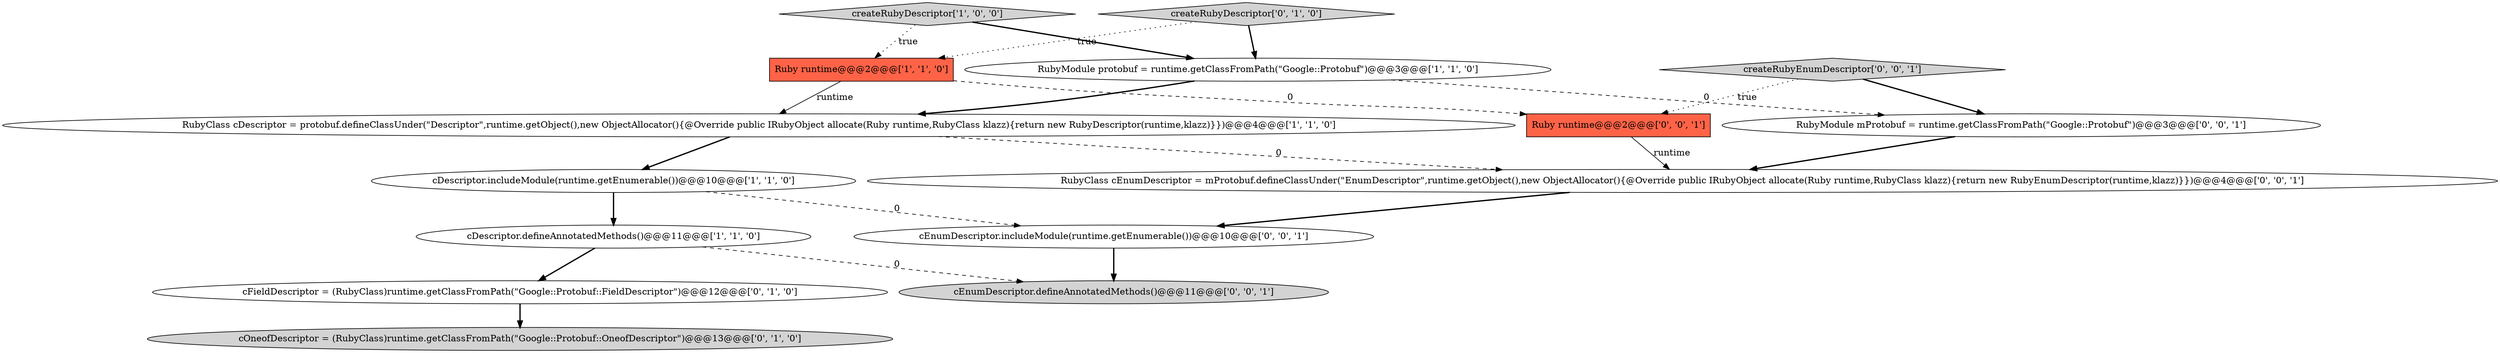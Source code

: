 digraph {
8 [style = filled, label = "cOneofDescriptor = (RubyClass)runtime.getClassFromPath(\"Google::Protobuf::OneofDescriptor\")@@@13@@@['0', '1', '0']", fillcolor = lightgray, shape = ellipse image = "AAA1AAABBB2BBB"];
10 [style = filled, label = "cEnumDescriptor.defineAnnotatedMethods()@@@11@@@['0', '0', '1']", fillcolor = lightgray, shape = ellipse image = "AAA0AAABBB3BBB"];
14 [style = filled, label = "createRubyEnumDescriptor['0', '0', '1']", fillcolor = lightgray, shape = diamond image = "AAA0AAABBB3BBB"];
9 [style = filled, label = "Ruby runtime@@@2@@@['0', '0', '1']", fillcolor = tomato, shape = box image = "AAA0AAABBB3BBB"];
2 [style = filled, label = "Ruby runtime@@@2@@@['1', '1', '0']", fillcolor = tomato, shape = box image = "AAA0AAABBB1BBB"];
3 [style = filled, label = "cDescriptor.defineAnnotatedMethods()@@@11@@@['1', '1', '0']", fillcolor = white, shape = ellipse image = "AAA0AAABBB1BBB"];
0 [style = filled, label = "cDescriptor.includeModule(runtime.getEnumerable())@@@10@@@['1', '1', '0']", fillcolor = white, shape = ellipse image = "AAA0AAABBB1BBB"];
7 [style = filled, label = "cFieldDescriptor = (RubyClass)runtime.getClassFromPath(\"Google::Protobuf::FieldDescriptor\")@@@12@@@['0', '1', '0']", fillcolor = white, shape = ellipse image = "AAA1AAABBB2BBB"];
12 [style = filled, label = "RubyModule mProtobuf = runtime.getClassFromPath(\"Google::Protobuf\")@@@3@@@['0', '0', '1']", fillcolor = white, shape = ellipse image = "AAA0AAABBB3BBB"];
5 [style = filled, label = "RubyClass cDescriptor = protobuf.defineClassUnder(\"Descriptor\",runtime.getObject(),new ObjectAllocator(){@Override public IRubyObject allocate(Ruby runtime,RubyClass klazz){return new RubyDescriptor(runtime,klazz)}})@@@4@@@['1', '1', '0']", fillcolor = white, shape = ellipse image = "AAA0AAABBB1BBB"];
4 [style = filled, label = "createRubyDescriptor['1', '0', '0']", fillcolor = lightgray, shape = diamond image = "AAA0AAABBB1BBB"];
13 [style = filled, label = "cEnumDescriptor.includeModule(runtime.getEnumerable())@@@10@@@['0', '0', '1']", fillcolor = white, shape = ellipse image = "AAA0AAABBB3BBB"];
1 [style = filled, label = "RubyModule protobuf = runtime.getClassFromPath(\"Google::Protobuf\")@@@3@@@['1', '1', '0']", fillcolor = white, shape = ellipse image = "AAA0AAABBB1BBB"];
6 [style = filled, label = "createRubyDescriptor['0', '1', '0']", fillcolor = lightgray, shape = diamond image = "AAA0AAABBB2BBB"];
11 [style = filled, label = "RubyClass cEnumDescriptor = mProtobuf.defineClassUnder(\"EnumDescriptor\",runtime.getObject(),new ObjectAllocator(){@Override public IRubyObject allocate(Ruby runtime,RubyClass klazz){return new RubyEnumDescriptor(runtime,klazz)}})@@@4@@@['0', '0', '1']", fillcolor = white, shape = ellipse image = "AAA0AAABBB3BBB"];
7->8 [style = bold, label=""];
3->10 [style = dashed, label="0"];
9->11 [style = solid, label="runtime"];
2->9 [style = dashed, label="0"];
14->12 [style = bold, label=""];
0->3 [style = bold, label=""];
3->7 [style = bold, label=""];
0->13 [style = dashed, label="0"];
5->11 [style = dashed, label="0"];
4->1 [style = bold, label=""];
5->0 [style = bold, label=""];
11->13 [style = bold, label=""];
2->5 [style = solid, label="runtime"];
1->12 [style = dashed, label="0"];
12->11 [style = bold, label=""];
6->2 [style = dotted, label="true"];
13->10 [style = bold, label=""];
6->1 [style = bold, label=""];
4->2 [style = dotted, label="true"];
1->5 [style = bold, label=""];
14->9 [style = dotted, label="true"];
}
